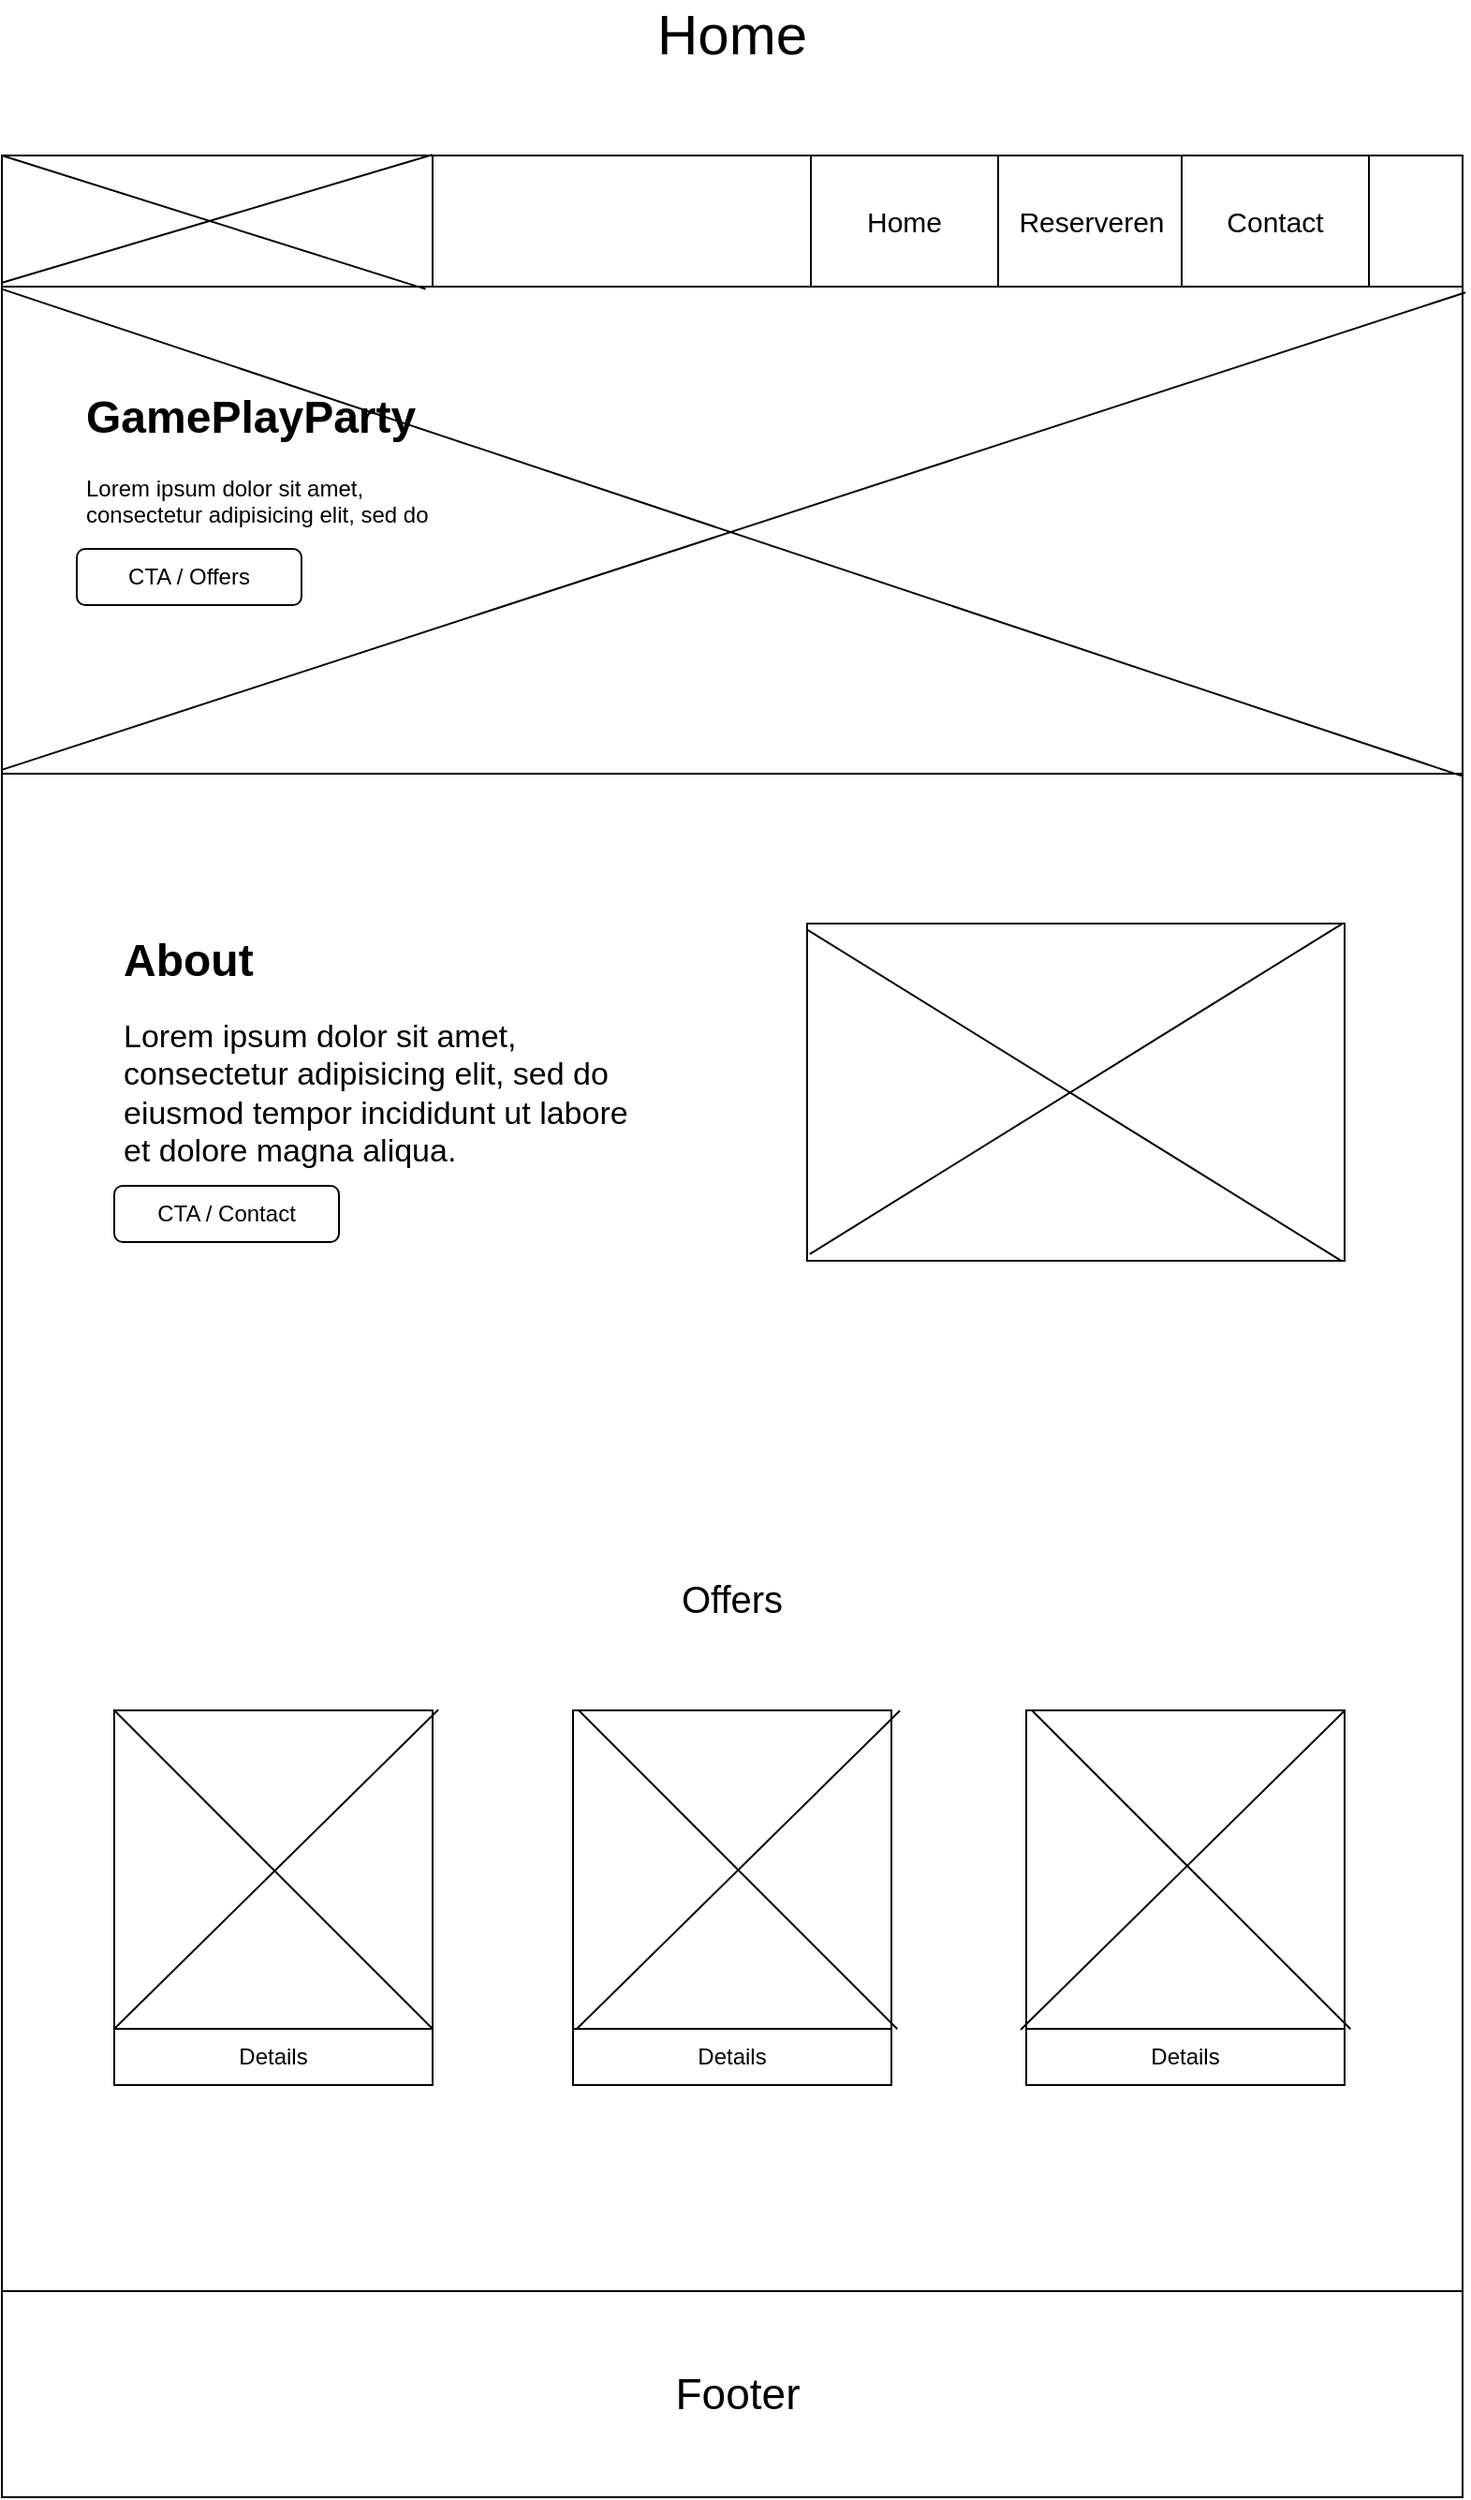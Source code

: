 <mxfile version="11.2.8" type="device" pages="1"><diagram id="u-EkjfJxKDcJu6o3gCzs" name="Page-1"><mxGraphModel dx="1977" dy="1192" grid="1" gridSize="10" guides="1" tooltips="1" connect="1" arrows="1" fold="1" page="1" pageScale="1" pageWidth="827" pageHeight="1169" math="0" shadow="0"><root><mxCell id="0"/><mxCell id="1" parent="0"/><mxCell id="Qvz1JcEYcAyv_3gwjbMb-1" value="" style="rounded=0;whiteSpace=wrap;html=1;" vertex="1" parent="1"><mxGeometry x="20" y="120" width="780" height="1250" as="geometry"/></mxCell><mxCell id="Qvz1JcEYcAyv_3gwjbMb-2" value="&lt;font style=&quot;font-size: 30px&quot;&gt;Home&lt;/font&gt;" style="text;html=1;strokeColor=none;fillColor=none;align=center;verticalAlign=middle;whiteSpace=wrap;rounded=0;" vertex="1" parent="1"><mxGeometry x="200" y="40" width="420" height="30" as="geometry"/></mxCell><mxCell id="Qvz1JcEYcAyv_3gwjbMb-3" value="" style="rounded=0;whiteSpace=wrap;html=1;" vertex="1" parent="1"><mxGeometry x="20" y="120" width="780" height="70" as="geometry"/></mxCell><mxCell id="Qvz1JcEYcAyv_3gwjbMb-4" value="" style="rounded=0;whiteSpace=wrap;html=1;" vertex="1" parent="1"><mxGeometry x="20" y="190" width="780" height="260" as="geometry"/></mxCell><mxCell id="Qvz1JcEYcAyv_3gwjbMb-5" value="" style="rounded=0;whiteSpace=wrap;html=1;" vertex="1" parent="1"><mxGeometry x="450" y="530" width="287" height="180" as="geometry"/></mxCell><mxCell id="Qvz1JcEYcAyv_3gwjbMb-6" value="&lt;h1&gt;About&lt;/h1&gt;&lt;p&gt;&lt;font style=&quot;font-size: 17px&quot;&gt;Lorem ipsum dolor sit amet, consectetur adipisicing elit, sed do eiusmod tempor incididunt ut labore et dolore magna aliqua.&lt;/font&gt;&lt;/p&gt;&lt;p&gt;&lt;br&gt;&lt;/p&gt;" style="text;html=1;strokeColor=none;fillColor=none;spacing=5;spacingTop=-20;whiteSpace=wrap;overflow=hidden;rounded=0;" vertex="1" parent="1"><mxGeometry x="80" y="530" width="280" height="200" as="geometry"/></mxCell><mxCell id="Qvz1JcEYcAyv_3gwjbMb-7" value="CTA / Offers" style="rounded=1;whiteSpace=wrap;html=1;" vertex="1" parent="1"><mxGeometry x="60" y="330" width="120" height="30" as="geometry"/></mxCell><mxCell id="Qvz1JcEYcAyv_3gwjbMb-9" value="" style="endArrow=none;html=1;exitX=0.005;exitY=0.98;exitDx=0;exitDy=0;exitPerimeter=0;entryX=0.998;entryY=-0.002;entryDx=0;entryDy=0;entryPerimeter=0;" edge="1" parent="1" source="Qvz1JcEYcAyv_3gwjbMb-5" target="Qvz1JcEYcAyv_3gwjbMb-5"><mxGeometry width="50" height="50" relative="1" as="geometry"><mxPoint x="510" y="660" as="sourcePoint"/><mxPoint x="560" y="610" as="targetPoint"/></mxGeometry></mxCell><mxCell id="Qvz1JcEYcAyv_3gwjbMb-10" value="" style="endArrow=none;html=1;entryX=0.992;entryY=0.998;entryDx=0;entryDy=0;entryPerimeter=0;exitX=-0.001;exitY=0.017;exitDx=0;exitDy=0;exitPerimeter=0;" edge="1" parent="1" source="Qvz1JcEYcAyv_3gwjbMb-5" target="Qvz1JcEYcAyv_3gwjbMb-5"><mxGeometry width="50" height="50" relative="1" as="geometry"><mxPoint x="520" y="600" as="sourcePoint"/><mxPoint x="570" y="550" as="targetPoint"/></mxGeometry></mxCell><mxCell id="Qvz1JcEYcAyv_3gwjbMb-11" value="" style="whiteSpace=wrap;html=1;aspect=fixed;" vertex="1" parent="1"><mxGeometry x="80" y="950" width="170" height="170" as="geometry"/></mxCell><mxCell id="Qvz1JcEYcAyv_3gwjbMb-15" value="&lt;font style=&quot;font-size: 20px&quot;&gt;Offers&lt;/font&gt;" style="text;html=1;strokeColor=none;fillColor=none;align=center;verticalAlign=middle;whiteSpace=wrap;rounded=0;" vertex="1" parent="1"><mxGeometry x="300" y="870" width="220" height="40" as="geometry"/></mxCell><mxCell id="Qvz1JcEYcAyv_3gwjbMb-16" value="" style="endArrow=none;html=1;entryX=1.018;entryY=-0.002;entryDx=0;entryDy=0;entryPerimeter=0;" edge="1" parent="1" target="Qvz1JcEYcAyv_3gwjbMb-11"><mxGeometry width="50" height="50" relative="1" as="geometry"><mxPoint x="80" y="1120" as="sourcePoint"/><mxPoint x="130" y="1070" as="targetPoint"/></mxGeometry></mxCell><mxCell id="Qvz1JcEYcAyv_3gwjbMb-17" value="" style="endArrow=none;html=1;entryX=-0.002;entryY=-0.002;entryDx=0;entryDy=0;entryPerimeter=0;exitX=0.998;exitY=0.998;exitDx=0;exitDy=0;exitPerimeter=0;" edge="1" parent="1" source="Qvz1JcEYcAyv_3gwjbMb-11" target="Qvz1JcEYcAyv_3gwjbMb-11"><mxGeometry width="50" height="50" relative="1" as="geometry"><mxPoint x="100" y="1050" as="sourcePoint"/><mxPoint x="150" y="1000" as="targetPoint"/></mxGeometry></mxCell><mxCell id="Qvz1JcEYcAyv_3gwjbMb-18" value="" style="whiteSpace=wrap;html=1;aspect=fixed;" vertex="1" parent="1"><mxGeometry x="325" y="950" width="170" height="170" as="geometry"/></mxCell><mxCell id="Qvz1JcEYcAyv_3gwjbMb-19" value="" style="whiteSpace=wrap;html=1;aspect=fixed;" vertex="1" parent="1"><mxGeometry x="567" y="950" width="170" height="170" as="geometry"/></mxCell><mxCell id="Qvz1JcEYcAyv_3gwjbMb-23" value="" style="endArrow=none;html=1;entryX=1.018;entryY=-0.002;entryDx=0;entryDy=0;entryPerimeter=0;" edge="1" parent="1"><mxGeometry width="50" height="50" relative="1" as="geometry"><mxPoint x="326.5" y="1120.5" as="sourcePoint"/><mxPoint x="499.56" y="950.16" as="targetPoint"/></mxGeometry></mxCell><mxCell id="Qvz1JcEYcAyv_3gwjbMb-24" value="" style="endArrow=none;html=1;entryX=-0.002;entryY=-0.002;entryDx=0;entryDy=0;entryPerimeter=0;exitX=0.998;exitY=0.998;exitDx=0;exitDy=0;exitPerimeter=0;" edge="1" parent="1"><mxGeometry width="50" height="50" relative="1" as="geometry"><mxPoint x="498.16" y="1120.16" as="sourcePoint"/><mxPoint x="328.16" y="950.16" as="targetPoint"/></mxGeometry></mxCell><mxCell id="Qvz1JcEYcAyv_3gwjbMb-25" value="" style="endArrow=none;html=1;entryX=-0.002;entryY=-0.002;entryDx=0;entryDy=0;entryPerimeter=0;exitX=0.998;exitY=0.998;exitDx=0;exitDy=0;exitPerimeter=0;" edge="1" parent="1"><mxGeometry width="50" height="50" relative="1" as="geometry"><mxPoint x="740.16" y="1120.16" as="sourcePoint"/><mxPoint x="570.16" y="950.16" as="targetPoint"/></mxGeometry></mxCell><mxCell id="Qvz1JcEYcAyv_3gwjbMb-26" value="" style="endArrow=none;html=1;entryX=1.018;entryY=-0.002;entryDx=0;entryDy=0;entryPerimeter=0;" edge="1" parent="1"><mxGeometry width="50" height="50" relative="1" as="geometry"><mxPoint x="564" y="1120.5" as="sourcePoint"/><mxPoint x="737.06" y="950.16" as="targetPoint"/></mxGeometry></mxCell><mxCell id="Qvz1JcEYcAyv_3gwjbMb-27" value="&lt;h1&gt;GamePlayParty&lt;/h1&gt;&lt;p&gt;Lorem ipsum dolor sit amet, consectetur adipisicing elit, sed do&amp;nbsp;&lt;/p&gt;" style="text;html=1;strokeColor=none;fillColor=none;spacing=5;spacingTop=-20;whiteSpace=wrap;overflow=hidden;rounded=0;" vertex="1" parent="1"><mxGeometry x="60" y="240" width="210" height="90" as="geometry"/></mxCell><mxCell id="Qvz1JcEYcAyv_3gwjbMb-28" value="CTA / Contact" style="rounded=1;whiteSpace=wrap;html=1;" vertex="1" parent="1"><mxGeometry x="80" y="670" width="120" height="30" as="geometry"/></mxCell><mxCell id="Qvz1JcEYcAyv_3gwjbMb-29" value="" style="text;html=1;strokeColor=#000000;fillColor=#ffffff;align=center;verticalAlign=middle;whiteSpace=wrap;rounded=0;fontFamily=Helvetica;fontSize=12;fontColor=#000000;" vertex="1" parent="1"><mxGeometry x="20" y="1260" width="780" height="110" as="geometry"/></mxCell><mxCell id="Qvz1JcEYcAyv_3gwjbMb-32" value="" style="text;html=1;strokeColor=#000000;fillColor=#ffffff;align=center;verticalAlign=middle;whiteSpace=wrap;rounded=0;fontFamily=Helvetica;fontSize=12;fontColor=#000000;" vertex="1" parent="1"><mxGeometry x="20" y="120" width="230" height="70" as="geometry"/></mxCell><mxCell id="Qvz1JcEYcAyv_3gwjbMb-33" value="" style="endArrow=none;html=1;entryX=0.999;entryY=-0.005;entryDx=0;entryDy=0;entryPerimeter=0;exitX=-0.001;exitY=0.971;exitDx=0;exitDy=0;exitPerimeter=0;" edge="1" parent="1" source="Qvz1JcEYcAyv_3gwjbMb-32" target="Qvz1JcEYcAyv_3gwjbMb-32"><mxGeometry width="50" height="50" relative="1" as="geometry"><mxPoint x="40" y="190" as="sourcePoint"/><mxPoint x="90" y="140" as="targetPoint"/></mxGeometry></mxCell><mxCell id="Qvz1JcEYcAyv_3gwjbMb-34" value="" style="endArrow=none;html=1;entryX=0.984;entryY=1.019;entryDx=0;entryDy=0;entryPerimeter=0;exitX=0;exitY=0;exitDx=0;exitDy=0;exitPerimeter=0;" edge="1" parent="1" source="Qvz1JcEYcAyv_3gwjbMb-32" target="Qvz1JcEYcAyv_3gwjbMb-32"><mxGeometry width="50" height="50" relative="1" as="geometry"><mxPoint x="60" y="180" as="sourcePoint"/><mxPoint x="110" y="130" as="targetPoint"/></mxGeometry></mxCell><mxCell id="Qvz1JcEYcAyv_3gwjbMb-36" value="" style="rounded=0;whiteSpace=wrap;html=1;" vertex="1" parent="1"><mxGeometry x="250" y="120" width="500" height="70" as="geometry"/></mxCell><mxCell id="Qvz1JcEYcAyv_3gwjbMb-37" value="&lt;font style=&quot;font-size: 15px&quot;&gt;Home&lt;/font&gt;" style="rounded=0;whiteSpace=wrap;html=1;" vertex="1" parent="1"><mxGeometry x="452" y="120" width="100" height="70" as="geometry"/></mxCell><mxCell id="Qvz1JcEYcAyv_3gwjbMb-38" value="&lt;font style=&quot;font-size: 15px&quot;&gt;Reserveren&lt;/font&gt;" style="rounded=0;whiteSpace=wrap;html=1;" vertex="1" parent="1"><mxGeometry x="552" y="120" width="100" height="70" as="geometry"/></mxCell><mxCell id="Qvz1JcEYcAyv_3gwjbMb-39" value="&lt;font style=&quot;font-size: 15px&quot;&gt;Contact&lt;/font&gt;" style="rounded=0;whiteSpace=wrap;html=1;" vertex="1" parent="1"><mxGeometry x="650" y="120" width="100" height="70" as="geometry"/></mxCell><mxCell id="Qvz1JcEYcAyv_3gwjbMb-44" value="&lt;font style=&quot;font-size: 23px&quot;&gt;Footer&lt;/font&gt;" style="text;html=1;strokeColor=none;fillColor=none;align=center;verticalAlign=middle;whiteSpace=wrap;rounded=0;" vertex="1" parent="1"><mxGeometry x="343" y="1305" width="140" height="20" as="geometry"/></mxCell><mxCell id="Qvz1JcEYcAyv_3gwjbMb-45" value="" style="endArrow=none;html=1;exitX=0;exitY=0.992;exitDx=0;exitDy=0;exitPerimeter=0;entryX=1.002;entryY=0.012;entryDx=0;entryDy=0;entryPerimeter=0;" edge="1" parent="1" source="Qvz1JcEYcAyv_3gwjbMb-4" target="Qvz1JcEYcAyv_3gwjbMb-4"><mxGeometry width="50" height="50" relative="1" as="geometry"><mxPoint x="280" y="400" as="sourcePoint"/><mxPoint x="330" y="350" as="targetPoint"/></mxGeometry></mxCell><mxCell id="Qvz1JcEYcAyv_3gwjbMb-46" value="" style="endArrow=none;html=1;exitX=1;exitY=1.005;exitDx=0;exitDy=0;exitPerimeter=0;entryX=0;entryY=0.005;entryDx=0;entryDy=0;entryPerimeter=0;" edge="1" parent="1" source="Qvz1JcEYcAyv_3gwjbMb-4" target="Qvz1JcEYcAyv_3gwjbMb-4"><mxGeometry width="50" height="50" relative="1" as="geometry"><mxPoint x="30.0" y="457.92" as="sourcePoint"/><mxPoint x="811.56" y="203.12" as="targetPoint"/></mxGeometry></mxCell><mxCell id="Qvz1JcEYcAyv_3gwjbMb-49" value="Details" style="rounded=0;whiteSpace=wrap;html=1;" vertex="1" parent="1"><mxGeometry x="80" y="1120" width="170" height="30" as="geometry"/></mxCell><mxCell id="Qvz1JcEYcAyv_3gwjbMb-50" value="Details" style="rounded=0;whiteSpace=wrap;html=1;" vertex="1" parent="1"><mxGeometry x="325" y="1120" width="170" height="30" as="geometry"/></mxCell><mxCell id="Qvz1JcEYcAyv_3gwjbMb-51" value="Details" style="rounded=0;whiteSpace=wrap;html=1;" vertex="1" parent="1"><mxGeometry x="567" y="1120" width="170" height="30" as="geometry"/></mxCell></root></mxGraphModel></diagram></mxfile>